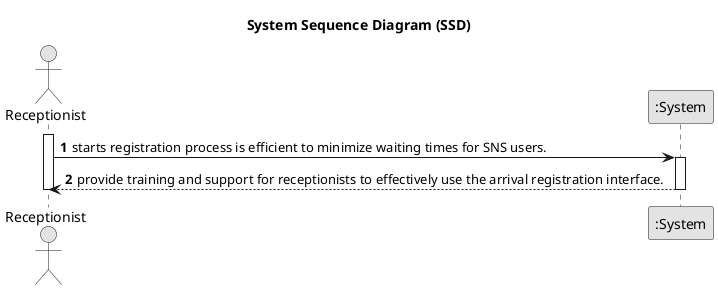 @startuml
skinparam monochrome true
skinparam packageStyle rectangle
skinparam shadowing false

title System Sequence Diagram (SSD)

autonumber

actor Receptionist
participant ":System" as System

activate Receptionist
    Receptionist -> System : starts registration process is efficient to minimize waiting times for SNS users.

activate System
    System --> Receptionist : provide training and support for receptionists to effectively use the arrival registration interface.
deactivate System
deactivate Receptionist

@enduml